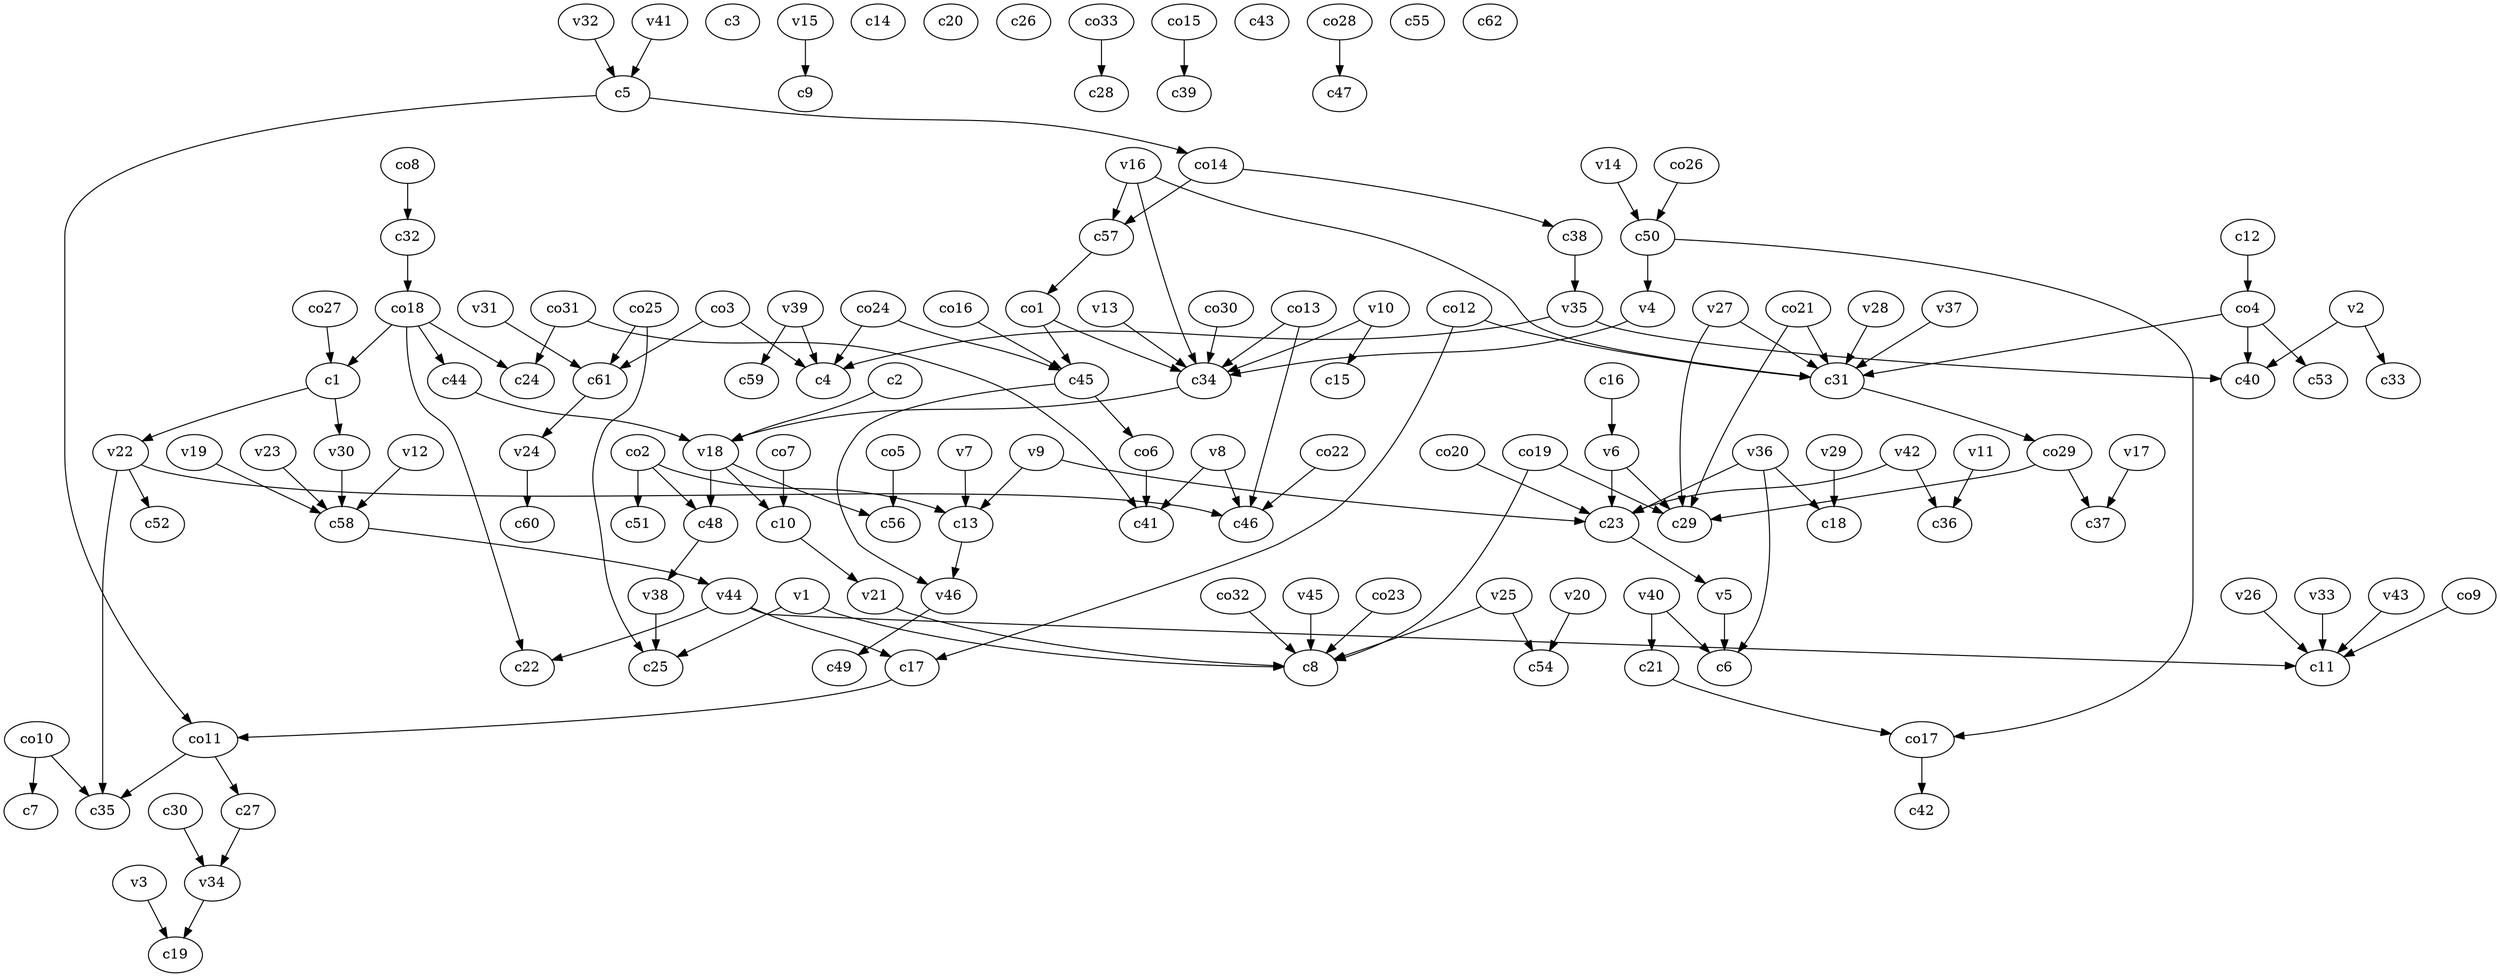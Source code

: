 strict digraph  {
c1;
c2;
c3;
c4;
c5;
c6;
c7;
c8;
c9;
c10;
c11;
c12;
c13;
c14;
c15;
c16;
c17;
c18;
c19;
c20;
c21;
c22;
c23;
c24;
c25;
c26;
c27;
c28;
c29;
c30;
c31;
c32;
c33;
c34;
c35;
c36;
c37;
c38;
c39;
c40;
c41;
c42;
c43;
c44;
c45;
c46;
c47;
c48;
c49;
c50;
c51;
c52;
c53;
c54;
c55;
c56;
c57;
c58;
c59;
c60;
c61;
c62;
v1;
v2;
v3;
v4;
v5;
v6;
v7;
v8;
v9;
v10;
v11;
v12;
v13;
v14;
v15;
v16;
v17;
v18;
v19;
v20;
v21;
v22;
v23;
v24;
v25;
v26;
v27;
v28;
v29;
v30;
v31;
v32;
v33;
v34;
v35;
v36;
v37;
v38;
v39;
v40;
v41;
v42;
v43;
v44;
v45;
v46;
co1;
co2;
co3;
co4;
co5;
co6;
co7;
co8;
co9;
co10;
co11;
co12;
co13;
co14;
co15;
co16;
co17;
co18;
co19;
co20;
co21;
co22;
co23;
co24;
co25;
co26;
co27;
co28;
co29;
co30;
co31;
co32;
co33;
c1 -> v30  [weight=1];
c1 -> v22  [weight=1];
c2 -> v18  [weight=1];
c5 -> co14  [weight=1];
c5 -> co11  [weight=1];
c10 -> v21  [weight=1];
c12 -> co4  [weight=1];
c13 -> v46  [weight=1];
c16 -> v6  [weight=1];
c17 -> co11  [weight=1];
c21 -> co17  [weight=1];
c23 -> v5  [weight=1];
c27 -> v34  [weight=1];
c30 -> v34  [weight=1];
c31 -> co29  [weight=1];
c32 -> co18  [weight=1];
c34 -> v18  [weight=1];
c38 -> v35  [weight=1];
c44 -> v18  [weight=1];
c45 -> v46  [weight=1];
c45 -> co6  [weight=1];
c48 -> v38  [weight=1];
c50 -> v4  [weight=1];
c50 -> co17  [weight=1];
c57 -> co1  [weight=1];
c58 -> v44  [weight=1];
c61 -> v24  [weight=1];
v1 -> c25  [weight=1];
v1 -> c8  [weight=1];
v2 -> c33  [weight=1];
v2 -> c40  [weight=1];
v3 -> c19  [weight=1];
v4 -> c34  [weight=1];
v5 -> c6  [weight=1];
v6 -> c23  [weight=1];
v6 -> c29  [weight=1];
v7 -> c13  [weight=1];
v8 -> c46  [weight=1];
v8 -> c41  [weight=1];
v9 -> c13  [weight=1];
v9 -> c23  [weight=1];
v10 -> c34  [weight=1];
v10 -> c15  [weight=1];
v11 -> c36  [weight=1];
v12 -> c58  [weight=1];
v13 -> c34  [weight=1];
v14 -> c50  [weight=1];
v15 -> c9  [weight=1];
v16 -> c57  [weight=1];
v16 -> c31  [weight=1];
v16 -> c34  [weight=1];
v17 -> c37  [weight=1];
v18 -> c48  [weight=1];
v18 -> c56  [weight=1];
v18 -> c10  [weight=1];
v19 -> c58  [weight=1];
v20 -> c54  [weight=1];
v21 -> c8  [weight=1];
v22 -> c46  [weight=1];
v22 -> c35  [weight=1];
v22 -> c52  [weight=1];
v23 -> c58  [weight=1];
v24 -> c60  [weight=1];
v25 -> c8  [weight=1];
v25 -> c54  [weight=1];
v26 -> c11  [weight=1];
v27 -> c29  [weight=1];
v27 -> c31  [weight=1];
v28 -> c31  [weight=1];
v29 -> c18  [weight=1];
v30 -> c58  [weight=1];
v31 -> c61  [weight=1];
v32 -> c5  [weight=1];
v33 -> c11  [weight=1];
v34 -> c19  [weight=1];
v35 -> c40  [weight=1];
v35 -> c4  [weight=1];
v36 -> c18  [weight=1];
v36 -> c23  [weight=1];
v36 -> c6  [weight=1];
v37 -> c31  [weight=1];
v38 -> c25  [weight=1];
v39 -> c59  [weight=1];
v39 -> c4  [weight=1];
v40 -> c6  [weight=1];
v40 -> c21  [weight=1];
v41 -> c5  [weight=1];
v42 -> c36  [weight=1];
v42 -> c23  [weight=1];
v43 -> c11  [weight=1];
v44 -> c11  [weight=1];
v44 -> c17  [weight=1];
v44 -> c22  [weight=1];
v45 -> c8  [weight=1];
v46 -> c49  [weight=1];
co1 -> c45  [weight=1];
co1 -> c34  [weight=1];
co2 -> c51  [weight=1];
co2 -> c13  [weight=1];
co2 -> c48  [weight=1];
co3 -> c61  [weight=1];
co3 -> c4  [weight=1];
co4 -> c31  [weight=1];
co4 -> c40  [weight=1];
co4 -> c53  [weight=1];
co5 -> c56  [weight=1];
co6 -> c41  [weight=1];
co7 -> c10  [weight=1];
co8 -> c32  [weight=1];
co9 -> c11  [weight=1];
co10 -> c7  [weight=1];
co10 -> c35  [weight=1];
co11 -> c27  [weight=1];
co11 -> c35  [weight=1];
co12 -> c17  [weight=1];
co12 -> c31  [weight=1];
co13 -> c46  [weight=1];
co13 -> c34  [weight=1];
co14 -> c57  [weight=1];
co14 -> c38  [weight=1];
co15 -> c39  [weight=1];
co16 -> c45  [weight=1];
co17 -> c42  [weight=1];
co18 -> c24  [weight=1];
co18 -> c22  [weight=1];
co18 -> c1  [weight=1];
co18 -> c44  [weight=1];
co19 -> c8  [weight=1];
co19 -> c29  [weight=1];
co20 -> c23  [weight=1];
co21 -> c31  [weight=1];
co21 -> c29  [weight=1];
co22 -> c46  [weight=1];
co23 -> c8  [weight=1];
co24 -> c4  [weight=1];
co24 -> c45  [weight=1];
co25 -> c61  [weight=1];
co25 -> c25  [weight=1];
co26 -> c50  [weight=1];
co27 -> c1  [weight=1];
co28 -> c47  [weight=1];
co29 -> c37  [weight=1];
co29 -> c29  [weight=1];
co30 -> c34  [weight=1];
co31 -> c41  [weight=1];
co31 -> c24  [weight=1];
co32 -> c8  [weight=1];
co33 -> c28  [weight=1];
}
